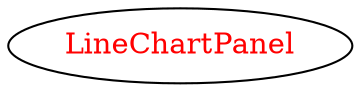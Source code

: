 digraph dependencyGraph {
 concentrate=true;
 ranksep="2.0";
 rankdir="LR"; 
 splines="ortho";
"LineChartPanel" [fontcolor="red"];
}